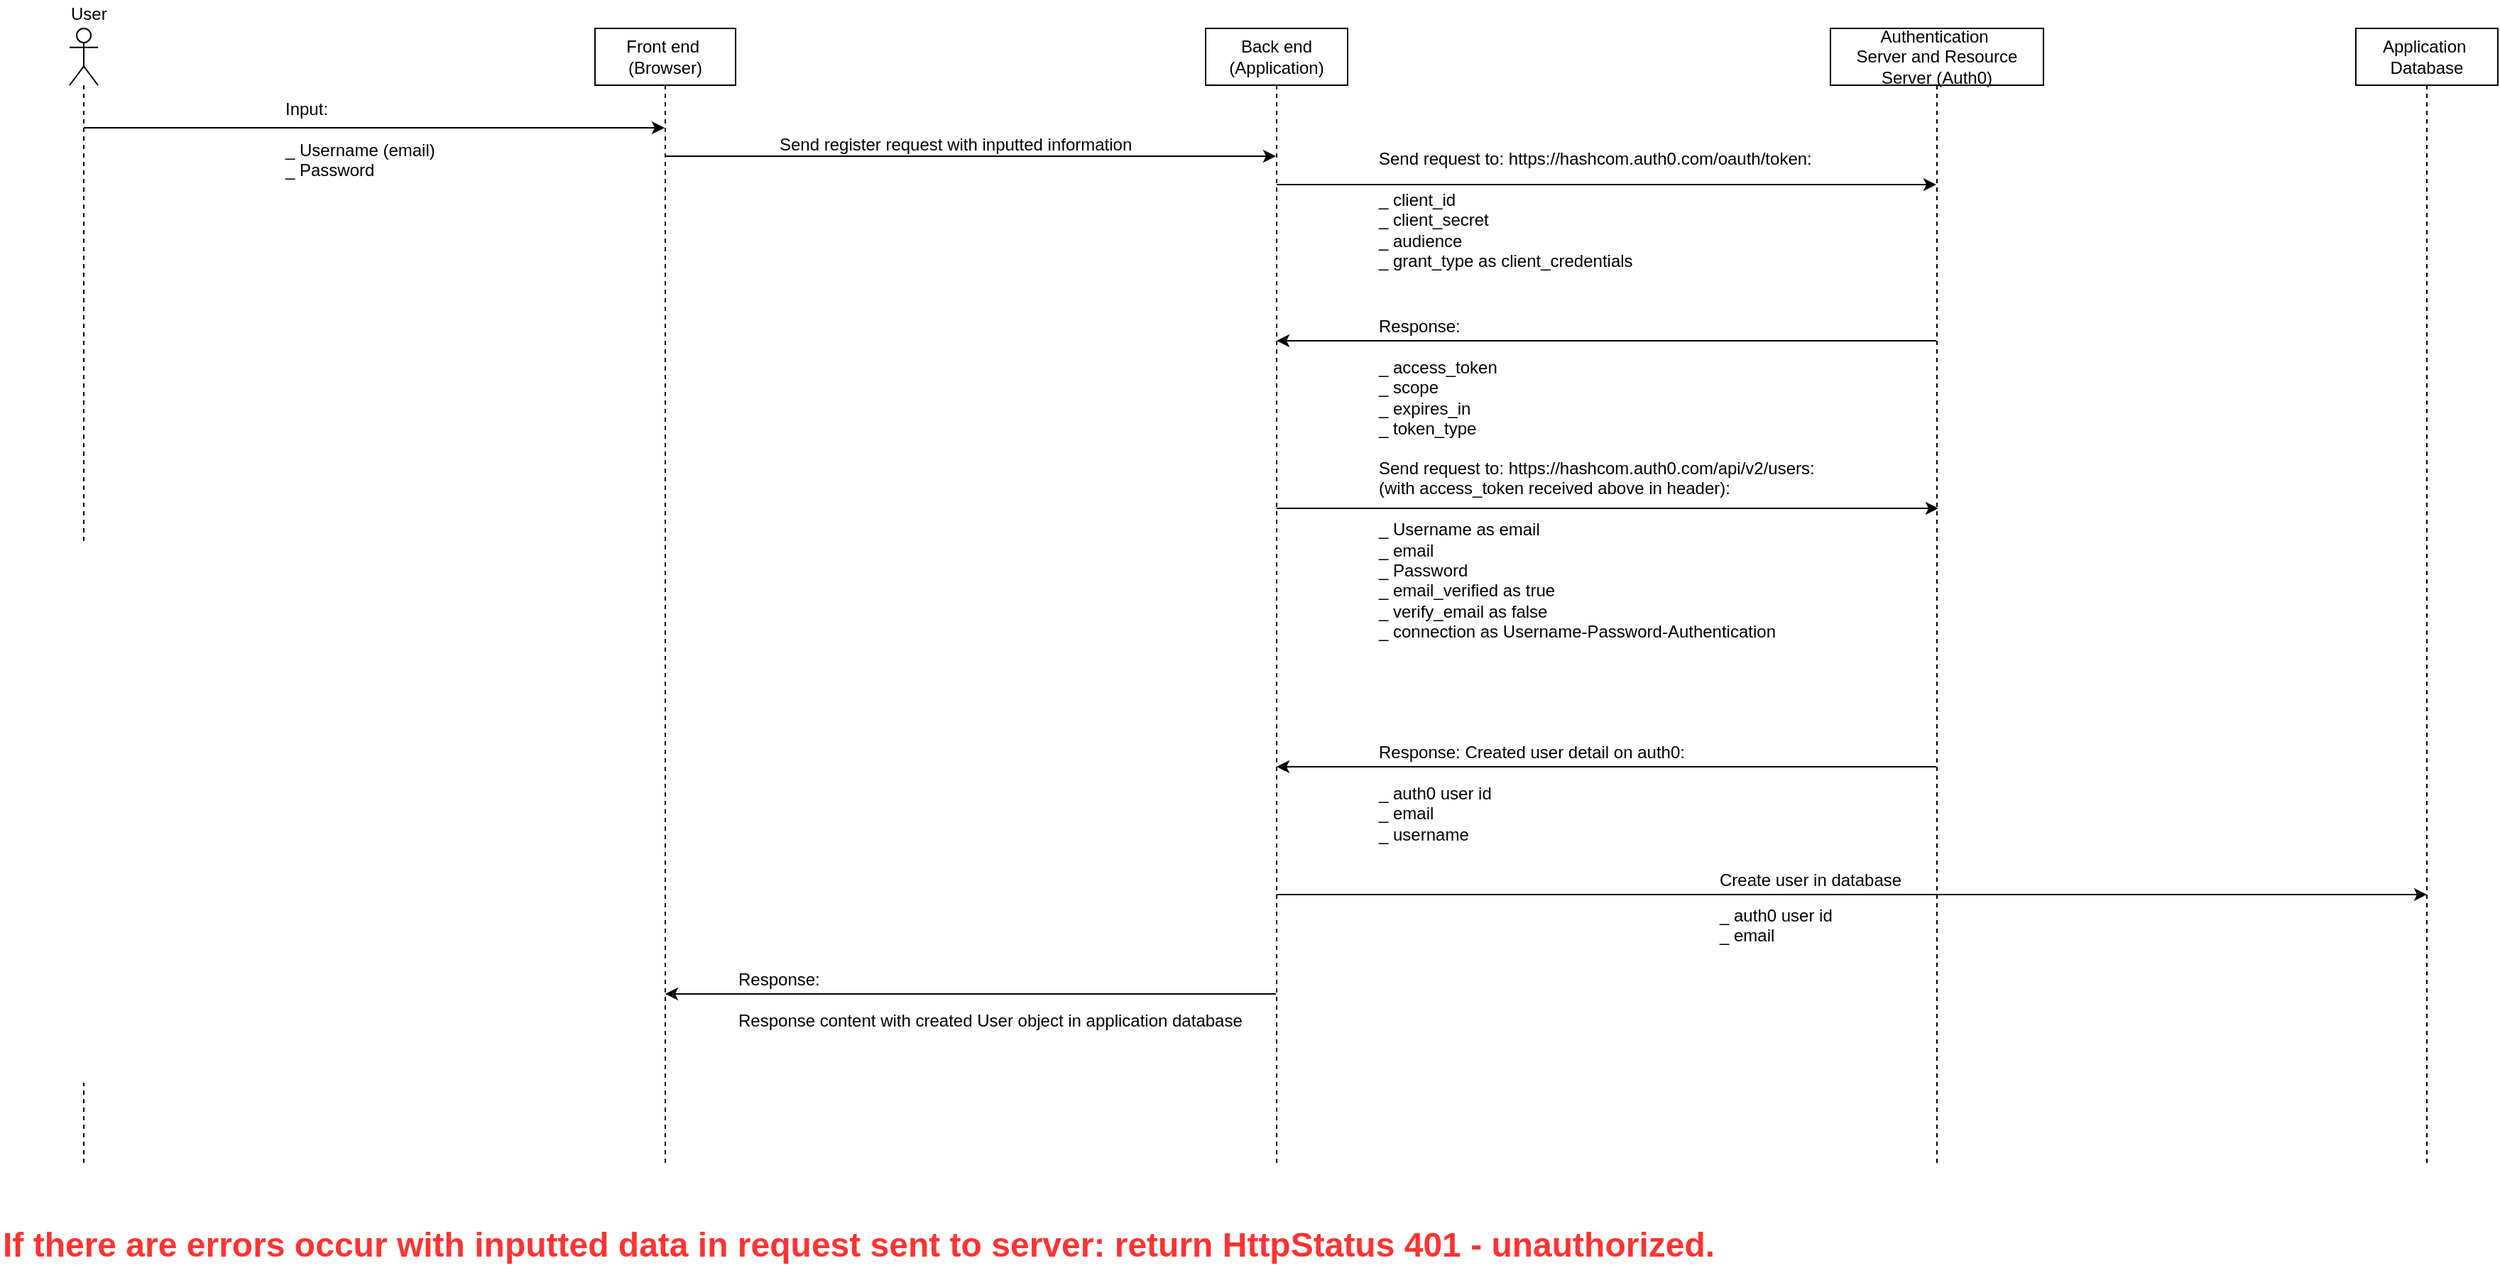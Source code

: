<mxfile version="10.7.1" type="github"><diagram id="287GGj-5Zq5sdBahEJxZ" name="Page-1"><mxGraphModel dx="1632" dy="787" grid="1" gridSize="10" guides="1" tooltips="1" connect="1" arrows="1" fold="1" page="1" pageScale="1" pageWidth="2339" pageHeight="3300" math="0" shadow="0"><root><mxCell id="0"/><mxCell id="1" parent="0"/><mxCell id="H1yWuFrtb_OJ5MHzsd75-1" style="edgeStyle=orthogonalEdgeStyle;rounded=0;orthogonalLoop=1;jettySize=auto;html=1;" edge="1" parent="1" source="H1yWuFrtb_OJ5MHzsd75-2" target="H1yWuFrtb_OJ5MHzsd75-10"><mxGeometry relative="1" as="geometry"><Array as="points"><mxPoint x="790" y="130"/><mxPoint x="790" y="130"/></Array></mxGeometry></mxCell><mxCell id="H1yWuFrtb_OJ5MHzsd75-2" value="Front end&amp;nbsp;&lt;br&gt;(Browser)&lt;br&gt;" style="shape=umlLifeline;perimeter=lifelinePerimeter;whiteSpace=wrap;html=1;container=1;collapsible=0;recursiveResize=0;outlineConnect=0;" vertex="1" parent="1"><mxGeometry x="520" y="40" width="99" height="800" as="geometry"/></mxCell><mxCell id="H1yWuFrtb_OJ5MHzsd75-3" style="edgeStyle=orthogonalEdgeStyle;rounded=0;orthogonalLoop=1;jettySize=auto;html=1;" edge="1" parent="1" source="H1yWuFrtb_OJ5MHzsd75-5" target="H1yWuFrtb_OJ5MHzsd75-10"><mxGeometry relative="1" as="geometry"><Array as="points"><mxPoint x="1220" y="260"/><mxPoint x="1220" y="260"/></Array></mxGeometry></mxCell><mxCell id="H1yWuFrtb_OJ5MHzsd75-4" style="edgeStyle=orthogonalEdgeStyle;rounded=0;orthogonalLoop=1;jettySize=auto;html=1;" edge="1" parent="1" source="H1yWuFrtb_OJ5MHzsd75-5" target="H1yWuFrtb_OJ5MHzsd75-10"><mxGeometry relative="1" as="geometry"><Array as="points"><mxPoint x="1310" y="560"/><mxPoint x="1310" y="560"/></Array></mxGeometry></mxCell><mxCell id="H1yWuFrtb_OJ5MHzsd75-5" value="Authentication&amp;nbsp;&lt;br&gt;Server and Resource Server (Auth0)&lt;br&gt;" style="shape=umlLifeline;perimeter=lifelinePerimeter;whiteSpace=wrap;html=1;container=1;collapsible=0;recursiveResize=0;outlineConnect=0;" vertex="1" parent="1"><mxGeometry x="1390" y="40" width="150" height="800" as="geometry"/></mxCell><mxCell id="H1yWuFrtb_OJ5MHzsd75-6" style="edgeStyle=orthogonalEdgeStyle;rounded=0;orthogonalLoop=1;jettySize=auto;html=1;" edge="1" parent="1" source="H1yWuFrtb_OJ5MHzsd75-14" target="H1yWuFrtb_OJ5MHzsd75-2"><mxGeometry relative="1" as="geometry"><mxPoint x="169.324" y="110.118" as="sourcePoint"/><Array as="points"><mxPoint x="440" y="110"/><mxPoint x="440" y="110"/></Array></mxGeometry></mxCell><mxCell id="H1yWuFrtb_OJ5MHzsd75-7" style="edgeStyle=orthogonalEdgeStyle;rounded=0;orthogonalLoop=1;jettySize=auto;html=1;" edge="1" parent="1" source="H1yWuFrtb_OJ5MHzsd75-10" target="H1yWuFrtb_OJ5MHzsd75-5"><mxGeometry relative="1" as="geometry"><Array as="points"><mxPoint x="1230" y="150"/><mxPoint x="1230" y="150"/></Array></mxGeometry></mxCell><mxCell id="H1yWuFrtb_OJ5MHzsd75-8" style="edgeStyle=orthogonalEdgeStyle;rounded=0;orthogonalLoop=1;jettySize=auto;html=1;" edge="1" parent="1" source="H1yWuFrtb_OJ5MHzsd75-10" target="H1yWuFrtb_OJ5MHzsd75-2"><mxGeometry relative="1" as="geometry"><Array as="points"><mxPoint x="920" y="720"/><mxPoint x="920" y="720"/></Array></mxGeometry></mxCell><mxCell id="H1yWuFrtb_OJ5MHzsd75-9" style="edgeStyle=orthogonalEdgeStyle;rounded=0;orthogonalLoop=1;jettySize=auto;html=1;" edge="1" parent="1"><mxGeometry relative="1" as="geometry"><mxPoint x="1810" y="650" as="targetPoint"/><Array as="points"><mxPoint x="1670.5" y="650"/><mxPoint x="1670.5" y="650"/></Array><mxPoint x="1000" y="650" as="sourcePoint"/></mxGeometry></mxCell><mxCell id="H1yWuFrtb_OJ5MHzsd75-10" value="Back end&lt;br&gt;(Application)&lt;br&gt;" style="shape=umlLifeline;perimeter=lifelinePerimeter;whiteSpace=wrap;html=1;container=1;collapsible=0;recursiveResize=0;outlineConnect=0;" vertex="1" parent="1"><mxGeometry x="950" y="40" width="100" height="800" as="geometry"/></mxCell><mxCell id="H1yWuFrtb_OJ5MHzsd75-11" value="Input:&amp;nbsp;&lt;br&gt;&lt;br&gt;_ Username (email)&lt;br&gt;_ Password&lt;br&gt;&lt;br&gt;" style="text;html=1;resizable=0;points=[];autosize=1;align=left;verticalAlign=top;spacingTop=-4;" vertex="1" parent="1"><mxGeometry x="300" y="87" width="120" height="70" as="geometry"/></mxCell><mxCell id="H1yWuFrtb_OJ5MHzsd75-12" value="Send register request with inputted information&lt;br&gt;" style="text;html=1;resizable=0;points=[];autosize=1;align=left;verticalAlign=top;spacingTop=-4;" vertex="1" parent="1"><mxGeometry x="648" y="112" width="260" height="20" as="geometry"/></mxCell><mxCell id="H1yWuFrtb_OJ5MHzsd75-13" value="Response: Created user detail on auth0:&lt;br&gt;&lt;br&gt;_ auth0 user id&lt;br&gt;_ email&lt;br&gt;_ username&lt;br&gt;&lt;br&gt;" style="text;html=1;resizable=0;points=[];autosize=1;align=left;verticalAlign=top;spacingTop=-4;" vertex="1" parent="1"><mxGeometry x="1070" y="540" width="230" height="90" as="geometry"/></mxCell><mxCell id="H1yWuFrtb_OJ5MHzsd75-14" value="" style="shape=umlLifeline;participant=umlActor;perimeter=lifelinePerimeter;whiteSpace=wrap;html=1;container=1;collapsible=0;recursiveResize=0;verticalAlign=top;spacingTop=36;labelBackgroundColor=#ffffff;outlineConnect=0;" vertex="1" parent="1"><mxGeometry x="150" y="40" width="20" height="800" as="geometry"/></mxCell><mxCell id="H1yWuFrtb_OJ5MHzsd75-15" value="User&amp;nbsp;&lt;br&gt;" style="text;html=1;resizable=0;points=[];autosize=1;align=left;verticalAlign=top;spacingTop=-4;" vertex="1" parent="1"><mxGeometry x="149" y="20" width="40" height="20" as="geometry"/></mxCell><mxCell id="H1yWuFrtb_OJ5MHzsd75-16" value="Send request to:&amp;nbsp;&lt;span&gt;https://hashcom.auth0.com/oauth/token:&lt;br&gt;&lt;br&gt;_&amp;nbsp;&lt;/span&gt;&lt;span&gt;client_id&lt;/span&gt;&lt;span&gt;&lt;br&gt;&lt;/span&gt;&lt;span&gt;_ client_secret&lt;br&gt;_ audience&lt;br&gt;_ grant_type as&amp;nbsp;&lt;/span&gt;&lt;span&gt;client_credentials&lt;/span&gt;&lt;br&gt;" style="text;html=1;resizable=0;points=[];autosize=1;align=left;verticalAlign=top;spacingTop=-4;" vertex="1" parent="1"><mxGeometry x="1070" y="122" width="320" height="90" as="geometry"/></mxCell><mxCell id="H1yWuFrtb_OJ5MHzsd75-17" value="Response:&lt;br&gt;&lt;br&gt;_ access_token&lt;br&gt;_ scope&lt;br&gt;_ expires_in&lt;br&gt;_ token_type&lt;br&gt;" style="text;html=1;resizable=0;points=[];autosize=1;align=left;verticalAlign=top;spacingTop=-4;" vertex="1" parent="1"><mxGeometry x="1070" y="240" width="100" height="90" as="geometry"/></mxCell><mxCell id="H1yWuFrtb_OJ5MHzsd75-18" style="edgeStyle=orthogonalEdgeStyle;rounded=0;orthogonalLoop=1;jettySize=auto;html=1;" edge="1" parent="1"><mxGeometry relative="1" as="geometry"><mxPoint x="1000" y="378" as="sourcePoint"/><mxPoint x="1466" y="378" as="targetPoint"/><Array as="points"><mxPoint x="1231" y="378"/><mxPoint x="1231" y="378"/></Array></mxGeometry></mxCell><mxCell id="H1yWuFrtb_OJ5MHzsd75-19" value="Send request to:&amp;nbsp;&lt;span&gt;https://hashcom.auth0.com/api/v2/users&lt;/span&gt;&lt;span&gt;:&amp;nbsp;&lt;/span&gt;&lt;br&gt;&lt;span&gt;(with access_token received above in header):&lt;br&gt;&lt;/span&gt;&lt;br&gt;_ Username as email&lt;br&gt;_ email&lt;br&gt;_ Password&lt;br&gt;_&amp;nbsp;email_verified as true&lt;br&gt;_ verify_email as false&lt;br&gt;_ connection as&amp;nbsp;&lt;span&gt;Username-Password-Authentication&lt;br&gt;&lt;/span&gt;&lt;br&gt;" style="text;html=1;resizable=0;points=[];autosize=1;align=left;verticalAlign=top;spacingTop=-4;" vertex="1" parent="1"><mxGeometry x="1070" y="340" width="330" height="140" as="geometry"/></mxCell><mxCell id="H1yWuFrtb_OJ5MHzsd75-20" value="Application&amp;nbsp;&lt;br&gt;Database&lt;br&gt;" style="shape=umlLifeline;perimeter=lifelinePerimeter;whiteSpace=wrap;html=1;container=1;collapsible=0;recursiveResize=0;outlineConnect=0;" vertex="1" parent="1"><mxGeometry x="1760" y="40" width="100" height="800" as="geometry"/></mxCell><mxCell id="H1yWuFrtb_OJ5MHzsd75-21" value="Create user in database&amp;nbsp;&lt;br&gt;" style="text;html=1;resizable=0;points=[];autosize=1;align=left;verticalAlign=top;spacingTop=-4;" vertex="1" parent="1"><mxGeometry x="1310" y="630" width="150" height="20" as="geometry"/></mxCell><mxCell id="H1yWuFrtb_OJ5MHzsd75-22" value="Response:&lt;br&gt;&lt;br&gt;Response content with created User object in application database&lt;br&gt;" style="text;html=1;resizable=0;points=[];autosize=1;align=left;verticalAlign=top;spacingTop=-4;" vertex="1" parent="1"><mxGeometry x="619" y="700" width="370" height="40" as="geometry"/></mxCell><mxCell id="H1yWuFrtb_OJ5MHzsd75-23" value="&lt;font style=&quot;font-size: 24px&quot; color=&quot;#ff3333&quot;&gt;If there are errors occur with inputted data in request sent to server: return HttpStatus 401 - unauthorized.&lt;/font&gt;&lt;br&gt;" style="text;html=1;resizable=0;points=[];autosize=1;align=left;verticalAlign=top;spacingTop=-4;fontStyle=1" vertex="1" parent="1"><mxGeometry x="101" y="880" width="1130" height="20" as="geometry"/></mxCell><mxCell id="H1yWuFrtb_OJ5MHzsd75-31" value="_ auth0 user id&lt;br&gt;_ email&lt;br&gt;" style="text;html=1;resizable=0;points=[];autosize=1;align=left;verticalAlign=top;spacingTop=-4;" vertex="1" parent="1"><mxGeometry x="1310" y="655" width="90" height="30" as="geometry"/></mxCell></root></mxGraphModel></diagram></mxfile>